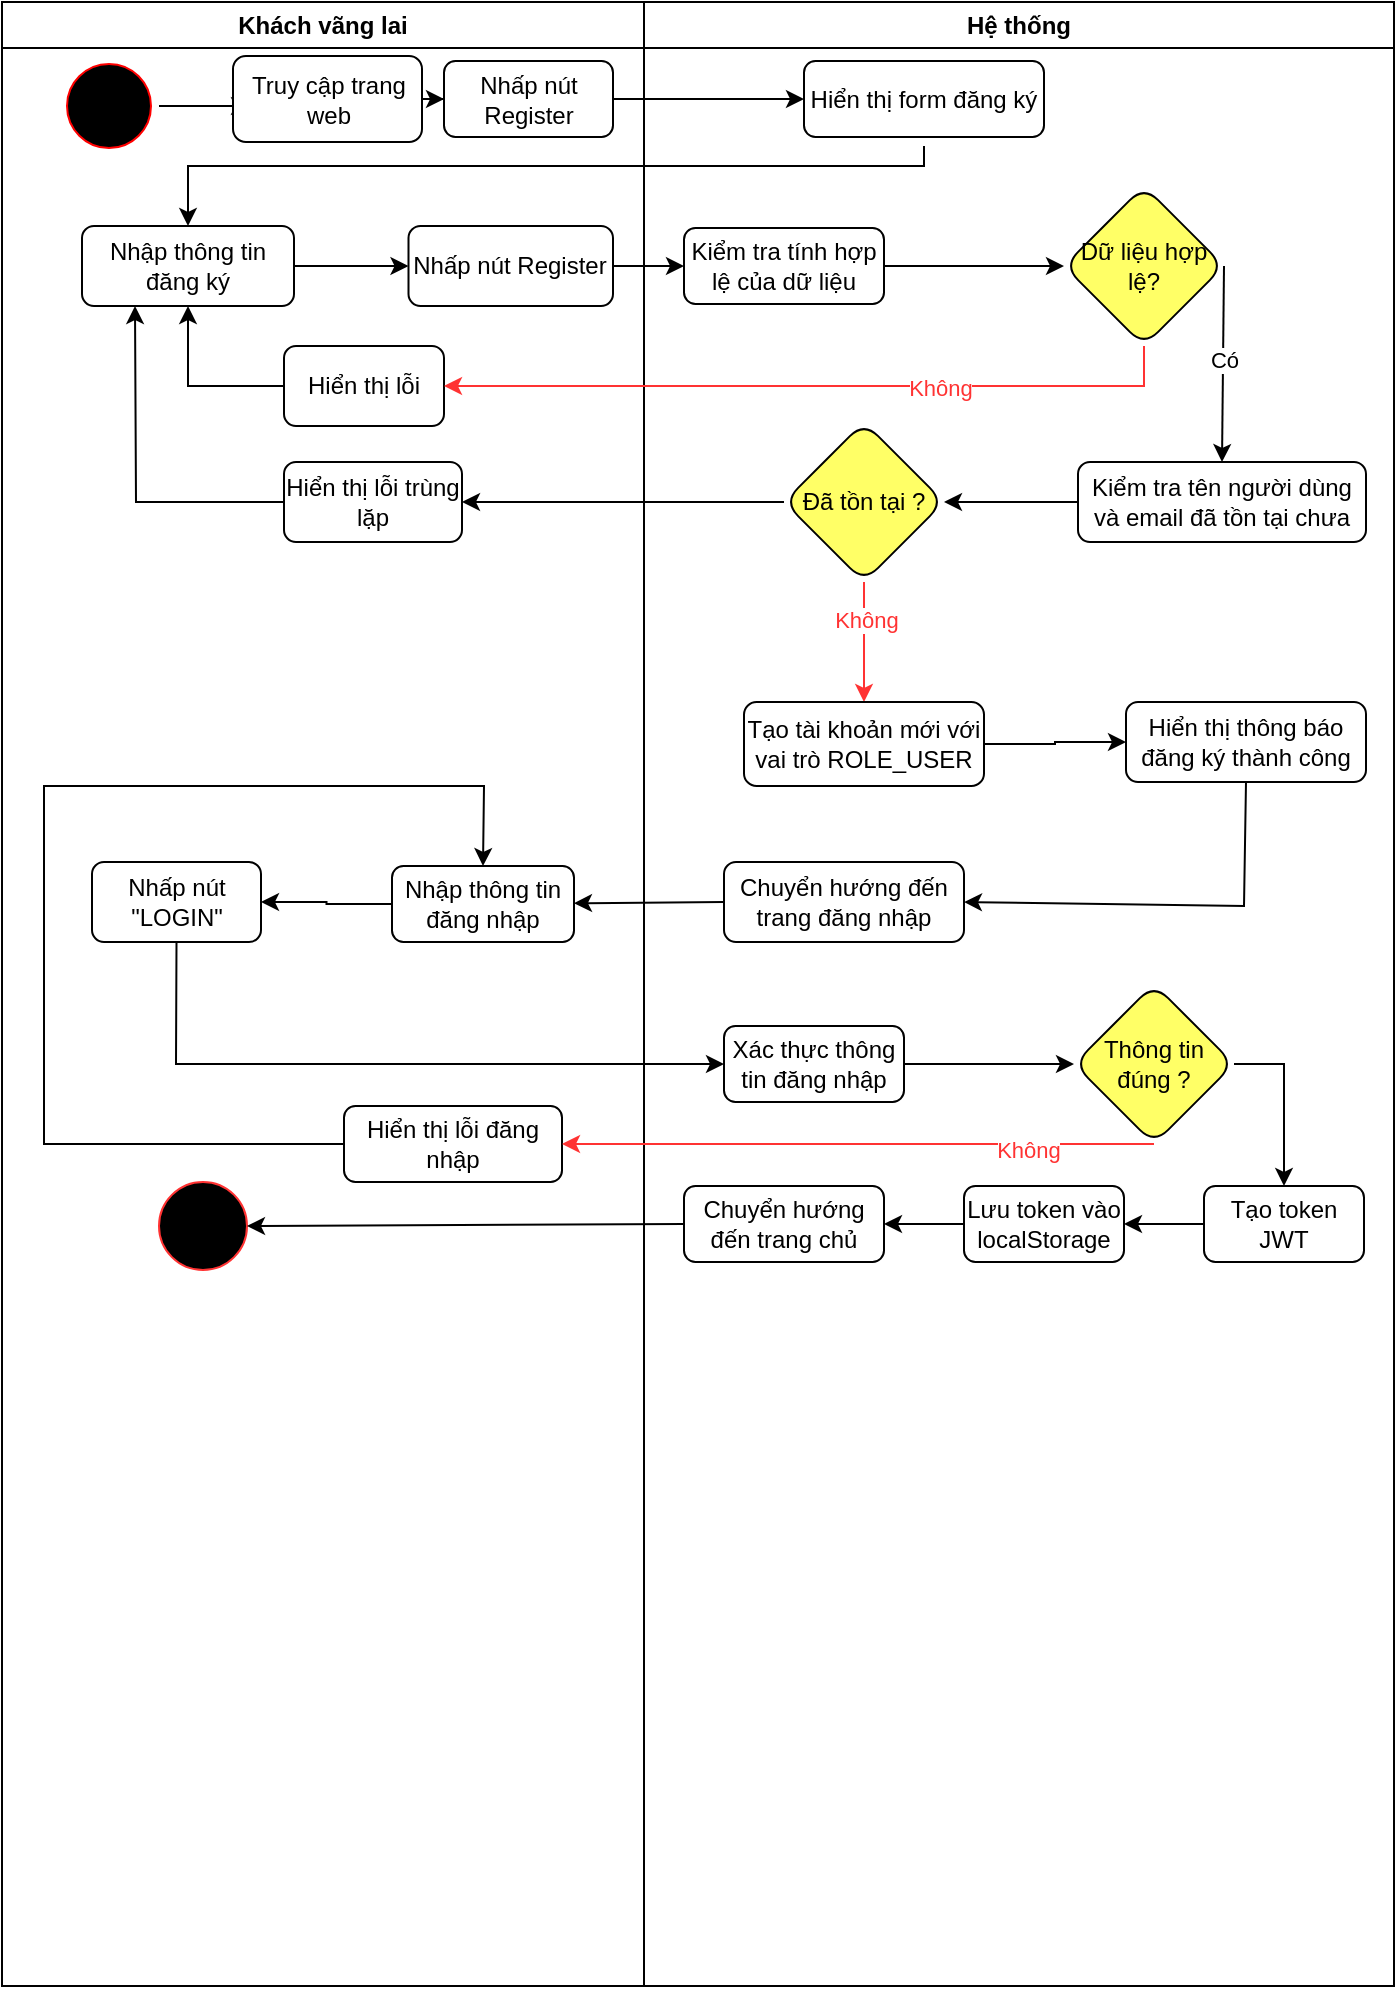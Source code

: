 <mxfile version="26.2.13">
  <diagram name="Page-1" id="e7e014a7-5840-1c2e-5031-d8a46d1fe8dd">
    <mxGraphModel dx="2080" dy="844" grid="1" gridSize="10" guides="1" tooltips="1" connect="1" arrows="1" fold="1" page="1" pageScale="1" pageWidth="1169" pageHeight="826" background="none" math="0" shadow="0">
      <root>
        <mxCell id="0" />
        <mxCell id="1" parent="0" />
        <mxCell id="UVNxHXpTc3Y-ItivbAYO-97" value="Khách vãng lai" style="swimlane;whiteSpace=wrap" vertex="1" parent="1">
          <mxGeometry x="449" y="138" width="321" height="992" as="geometry" />
        </mxCell>
        <mxCell id="UVNxHXpTc3Y-ItivbAYO-98" value="" style="edgeStyle=orthogonalEdgeStyle;rounded=0;orthogonalLoop=1;jettySize=auto;html=1;" edge="1" parent="UVNxHXpTc3Y-ItivbAYO-97" source="UVNxHXpTc3Y-ItivbAYO-99">
          <mxGeometry relative="1" as="geometry">
            <mxPoint x="123.5" y="52" as="targetPoint" />
          </mxGeometry>
        </mxCell>
        <mxCell id="UVNxHXpTc3Y-ItivbAYO-99" value="" style="ellipse;shape=startState;fillColor=#000000;strokeColor=#ff0000;" vertex="1" parent="UVNxHXpTc3Y-ItivbAYO-97">
          <mxGeometry x="28.5" y="27" width="50" height="50" as="geometry" />
        </mxCell>
        <mxCell id="UVNxHXpTc3Y-ItivbAYO-100" value="" style="edgeStyle=orthogonalEdgeStyle;rounded=0;orthogonalLoop=1;jettySize=auto;html=1;" edge="1" parent="UVNxHXpTc3Y-ItivbAYO-97" source="UVNxHXpTc3Y-ItivbAYO-101" target="UVNxHXpTc3Y-ItivbAYO-102">
          <mxGeometry relative="1" as="geometry" />
        </mxCell>
        <mxCell id="UVNxHXpTc3Y-ItivbAYO-101" value="Truy cập trang web" style="rounded=1;whiteSpace=wrap;html=1;" vertex="1" parent="UVNxHXpTc3Y-ItivbAYO-97">
          <mxGeometry x="115.5" y="27" width="94.5" height="43" as="geometry" />
        </mxCell>
        <mxCell id="UVNxHXpTc3Y-ItivbAYO-102" value="Nhấp nút Register" style="whiteSpace=wrap;html=1;rounded=1;" vertex="1" parent="UVNxHXpTc3Y-ItivbAYO-97">
          <mxGeometry x="221" y="29.5" width="84.5" height="38" as="geometry" />
        </mxCell>
        <mxCell id="UVNxHXpTc3Y-ItivbAYO-103" value="" style="edgeStyle=orthogonalEdgeStyle;rounded=0;orthogonalLoop=1;jettySize=auto;html=1;" edge="1" parent="UVNxHXpTc3Y-ItivbAYO-97" source="UVNxHXpTc3Y-ItivbAYO-104" target="UVNxHXpTc3Y-ItivbAYO-105">
          <mxGeometry relative="1" as="geometry" />
        </mxCell>
        <mxCell id="UVNxHXpTc3Y-ItivbAYO-104" value="Nhập thông tin đăng ký" style="rounded=1;whiteSpace=wrap;html=1;" vertex="1" parent="UVNxHXpTc3Y-ItivbAYO-97">
          <mxGeometry x="40" y="112" width="106" height="40" as="geometry" />
        </mxCell>
        <mxCell id="UVNxHXpTc3Y-ItivbAYO-105" value="Nhấp nút Register" style="rounded=1;whiteSpace=wrap;html=1;" vertex="1" parent="UVNxHXpTc3Y-ItivbAYO-97">
          <mxGeometry x="203.25" y="112" width="102.25" height="40" as="geometry" />
        </mxCell>
        <mxCell id="UVNxHXpTc3Y-ItivbAYO-106" value="Hiển thị lỗi" style="rounded=1;whiteSpace=wrap;html=1;" vertex="1" parent="UVNxHXpTc3Y-ItivbAYO-97">
          <mxGeometry x="141" y="172" width="80" height="40" as="geometry" />
        </mxCell>
        <mxCell id="UVNxHXpTc3Y-ItivbAYO-107" value="" style="endArrow=classic;html=1;rounded=0;entryX=0.5;entryY=1;entryDx=0;entryDy=0;exitX=0;exitY=0.5;exitDx=0;exitDy=0;" edge="1" parent="UVNxHXpTc3Y-ItivbAYO-97" source="UVNxHXpTc3Y-ItivbAYO-106" target="UVNxHXpTc3Y-ItivbAYO-104">
          <mxGeometry width="50" height="50" relative="1" as="geometry">
            <mxPoint x="41" y="272" as="sourcePoint" />
            <mxPoint x="91" y="222" as="targetPoint" />
            <Array as="points">
              <mxPoint x="93" y="192" />
            </Array>
          </mxGeometry>
        </mxCell>
        <mxCell id="UVNxHXpTc3Y-ItivbAYO-108" value="Hiển thị lỗi trùng lặp" style="whiteSpace=wrap;html=1;rounded=1;" vertex="1" parent="UVNxHXpTc3Y-ItivbAYO-97">
          <mxGeometry x="141" y="230" width="89" height="40" as="geometry" />
        </mxCell>
        <mxCell id="UVNxHXpTc3Y-ItivbAYO-109" value="" style="endArrow=classic;html=1;rounded=0;entryX=0.25;entryY=1;entryDx=0;entryDy=0;exitX=0;exitY=0.5;exitDx=0;exitDy=0;" edge="1" parent="UVNxHXpTc3Y-ItivbAYO-97" source="UVNxHXpTc3Y-ItivbAYO-108" target="UVNxHXpTc3Y-ItivbAYO-104">
          <mxGeometry width="50" height="50" relative="1" as="geometry">
            <mxPoint x="301" y="282" as="sourcePoint" />
            <mxPoint x="351" y="232" as="targetPoint" />
            <Array as="points">
              <mxPoint x="67" y="250" />
            </Array>
          </mxGeometry>
        </mxCell>
        <mxCell id="UVNxHXpTc3Y-ItivbAYO-110" value="" style="edgeStyle=orthogonalEdgeStyle;rounded=0;orthogonalLoop=1;jettySize=auto;html=1;" edge="1" parent="UVNxHXpTc3Y-ItivbAYO-97" source="UVNxHXpTc3Y-ItivbAYO-111" target="UVNxHXpTc3Y-ItivbAYO-112">
          <mxGeometry relative="1" as="geometry" />
        </mxCell>
        <mxCell id="UVNxHXpTc3Y-ItivbAYO-111" value="Nhập thông tin đăng nhập" style="rounded=1;whiteSpace=wrap;html=1;" vertex="1" parent="UVNxHXpTc3Y-ItivbAYO-97">
          <mxGeometry x="195" y="432" width="91" height="38" as="geometry" />
        </mxCell>
        <mxCell id="UVNxHXpTc3Y-ItivbAYO-112" value="Nhấp nút &quot;LOGIN&quot;" style="whiteSpace=wrap;html=1;rounded=1;" vertex="1" parent="UVNxHXpTc3Y-ItivbAYO-97">
          <mxGeometry x="45" y="430" width="84.5" height="40" as="geometry" />
        </mxCell>
        <mxCell id="UVNxHXpTc3Y-ItivbAYO-113" value="Hiển thị lỗi đăng nhập" style="rounded=1;whiteSpace=wrap;html=1;" vertex="1" parent="UVNxHXpTc3Y-ItivbAYO-97">
          <mxGeometry x="171" y="552" width="109" height="38" as="geometry" />
        </mxCell>
        <mxCell id="UVNxHXpTc3Y-ItivbAYO-114" value="" style="endArrow=classic;html=1;rounded=0;exitX=0;exitY=0.5;exitDx=0;exitDy=0;entryX=0.5;entryY=0;entryDx=0;entryDy=0;" edge="1" parent="UVNxHXpTc3Y-ItivbAYO-97" source="UVNxHXpTc3Y-ItivbAYO-113" target="UVNxHXpTc3Y-ItivbAYO-111">
          <mxGeometry width="50" height="50" relative="1" as="geometry">
            <mxPoint x="131" y="572" as="sourcePoint" />
            <mxPoint x="181" y="522" as="targetPoint" />
            <Array as="points">
              <mxPoint x="21" y="571" />
              <mxPoint x="21" y="392" />
              <mxPoint x="241" y="392" />
            </Array>
          </mxGeometry>
        </mxCell>
        <mxCell id="UVNxHXpTc3Y-ItivbAYO-115" value="" style="ellipse;whiteSpace=wrap;html=1;aspect=fixed;fillColor=#000000;strokeColor=#FF3333;" vertex="1" parent="UVNxHXpTc3Y-ItivbAYO-97">
          <mxGeometry x="78.5" y="590" width="44" height="44" as="geometry" />
        </mxCell>
        <mxCell id="UVNxHXpTc3Y-ItivbAYO-116" value="Hệ thống" style="swimlane;whiteSpace=wrap;fontColor=#000000;" vertex="1" parent="1">
          <mxGeometry x="770" y="138" width="375" height="992" as="geometry" />
        </mxCell>
        <mxCell id="UVNxHXpTc3Y-ItivbAYO-117" value="Hiển thị form đăng ký" style="whiteSpace=wrap;html=1;rounded=1;" vertex="1" parent="UVNxHXpTc3Y-ItivbAYO-116">
          <mxGeometry x="80" y="29.5" width="120" height="38" as="geometry" />
        </mxCell>
        <mxCell id="UVNxHXpTc3Y-ItivbAYO-118" value="" style="edgeStyle=orthogonalEdgeStyle;rounded=0;orthogonalLoop=1;jettySize=auto;html=1;" edge="1" parent="UVNxHXpTc3Y-ItivbAYO-116" source="UVNxHXpTc3Y-ItivbAYO-119" target="UVNxHXpTc3Y-ItivbAYO-120">
          <mxGeometry relative="1" as="geometry" />
        </mxCell>
        <mxCell id="UVNxHXpTc3Y-ItivbAYO-119" value="Kiểm tra tính hợp lệ của dữ liệu" style="rounded=1;whiteSpace=wrap;html=1;" vertex="1" parent="UVNxHXpTc3Y-ItivbAYO-116">
          <mxGeometry x="20" y="113" width="100" height="38" as="geometry" />
        </mxCell>
        <mxCell id="UVNxHXpTc3Y-ItivbAYO-120" value="Dữ liệu hợp lệ?" style="rhombus;whiteSpace=wrap;html=1;rounded=1;fillColor=#FFFF66;" vertex="1" parent="UVNxHXpTc3Y-ItivbAYO-116">
          <mxGeometry x="210" y="92" width="80" height="80" as="geometry" />
        </mxCell>
        <mxCell id="UVNxHXpTc3Y-ItivbAYO-121" value="" style="edgeStyle=orthogonalEdgeStyle;rounded=0;orthogonalLoop=1;jettySize=auto;html=1;" edge="1" parent="UVNxHXpTc3Y-ItivbAYO-116" source="UVNxHXpTc3Y-ItivbAYO-122" target="UVNxHXpTc3Y-ItivbAYO-127">
          <mxGeometry relative="1" as="geometry" />
        </mxCell>
        <mxCell id="UVNxHXpTc3Y-ItivbAYO-122" value="Kiểm tra tên người dùng và email đã tồn tại chưa" style="rounded=1;whiteSpace=wrap;html=1;" vertex="1" parent="UVNxHXpTc3Y-ItivbAYO-116">
          <mxGeometry x="217" y="230" width="144" height="40" as="geometry" />
        </mxCell>
        <mxCell id="UVNxHXpTc3Y-ItivbAYO-123" value="" style="endArrow=classic;html=1;rounded=0;exitX=1;exitY=0.5;exitDx=0;exitDy=0;entryX=0.5;entryY=0;entryDx=0;entryDy=0;" edge="1" parent="UVNxHXpTc3Y-ItivbAYO-116" source="UVNxHXpTc3Y-ItivbAYO-120" target="UVNxHXpTc3Y-ItivbAYO-122">
          <mxGeometry width="50" height="50" relative="1" as="geometry">
            <mxPoint x="120" y="262" as="sourcePoint" />
            <mxPoint x="170" y="212" as="targetPoint" />
          </mxGeometry>
        </mxCell>
        <mxCell id="UVNxHXpTc3Y-ItivbAYO-124" value="Có" style="edgeLabel;html=1;align=center;verticalAlign=middle;resizable=0;points=[];" vertex="1" connectable="0" parent="UVNxHXpTc3Y-ItivbAYO-123">
          <mxGeometry x="-0.045" relative="1" as="geometry">
            <mxPoint as="offset" />
          </mxGeometry>
        </mxCell>
        <mxCell id="UVNxHXpTc3Y-ItivbAYO-125" value="" style="edgeStyle=orthogonalEdgeStyle;rounded=0;orthogonalLoop=1;jettySize=auto;html=1;strokeColor=#FF3333;" edge="1" parent="UVNxHXpTc3Y-ItivbAYO-116" source="UVNxHXpTc3Y-ItivbAYO-127" target="UVNxHXpTc3Y-ItivbAYO-129">
          <mxGeometry relative="1" as="geometry" />
        </mxCell>
        <mxCell id="UVNxHXpTc3Y-ItivbAYO-126" value="&lt;font style=&quot;color: rgb(255, 51, 51);&quot;&gt;Không&lt;/font&gt;" style="edgeLabel;html=1;align=center;verticalAlign=middle;resizable=0;points=[];" vertex="1" connectable="0" parent="UVNxHXpTc3Y-ItivbAYO-125">
          <mxGeometry x="-0.373" y="1" relative="1" as="geometry">
            <mxPoint as="offset" />
          </mxGeometry>
        </mxCell>
        <mxCell id="UVNxHXpTc3Y-ItivbAYO-127" value="Đã tồn tại ?" style="rhombus;whiteSpace=wrap;html=1;rounded=1;fillColor=#FFFF66;" vertex="1" parent="UVNxHXpTc3Y-ItivbAYO-116">
          <mxGeometry x="70" y="210" width="80" height="80" as="geometry" />
        </mxCell>
        <mxCell id="UVNxHXpTc3Y-ItivbAYO-128" value="" style="edgeStyle=orthogonalEdgeStyle;rounded=0;orthogonalLoop=1;jettySize=auto;html=1;" edge="1" parent="UVNxHXpTc3Y-ItivbAYO-116" source="UVNxHXpTc3Y-ItivbAYO-129" target="UVNxHXpTc3Y-ItivbAYO-130">
          <mxGeometry relative="1" as="geometry" />
        </mxCell>
        <mxCell id="UVNxHXpTc3Y-ItivbAYO-129" value="Tạo tài khoản mới với vai trò ROLE_USER" style="whiteSpace=wrap;html=1;rounded=1;" vertex="1" parent="UVNxHXpTc3Y-ItivbAYO-116">
          <mxGeometry x="50" y="350" width="120" height="42" as="geometry" />
        </mxCell>
        <mxCell id="UVNxHXpTc3Y-ItivbAYO-130" value="Hiển thị thông báo đăng ký thành công" style="whiteSpace=wrap;html=1;rounded=1;" vertex="1" parent="UVNxHXpTc3Y-ItivbAYO-116">
          <mxGeometry x="241" y="350" width="120" height="40" as="geometry" />
        </mxCell>
        <mxCell id="UVNxHXpTc3Y-ItivbAYO-131" value="Chuyển hướng đến trang đăng nhập" style="rounded=1;whiteSpace=wrap;html=1;" vertex="1" parent="UVNxHXpTc3Y-ItivbAYO-116">
          <mxGeometry x="40" y="430" width="120" height="40" as="geometry" />
        </mxCell>
        <mxCell id="UVNxHXpTc3Y-ItivbAYO-132" value="" style="endArrow=classic;html=1;rounded=0;exitX=0.5;exitY=1;exitDx=0;exitDy=0;entryX=1;entryY=0.5;entryDx=0;entryDy=0;" edge="1" parent="UVNxHXpTc3Y-ItivbAYO-116" source="UVNxHXpTc3Y-ItivbAYO-130" target="UVNxHXpTc3Y-ItivbAYO-131">
          <mxGeometry width="50" height="50" relative="1" as="geometry">
            <mxPoint x="110" y="282" as="sourcePoint" />
            <mxPoint x="160" y="232" as="targetPoint" />
            <Array as="points">
              <mxPoint x="300" y="452" />
            </Array>
          </mxGeometry>
        </mxCell>
        <mxCell id="UVNxHXpTc3Y-ItivbAYO-133" value="" style="edgeStyle=orthogonalEdgeStyle;rounded=0;orthogonalLoop=1;jettySize=auto;html=1;" edge="1" parent="UVNxHXpTc3Y-ItivbAYO-116" source="UVNxHXpTc3Y-ItivbAYO-134" target="UVNxHXpTc3Y-ItivbAYO-135">
          <mxGeometry relative="1" as="geometry" />
        </mxCell>
        <mxCell id="UVNxHXpTc3Y-ItivbAYO-134" value="Xác thực thông tin đăng nhập" style="rounded=1;whiteSpace=wrap;html=1;" vertex="1" parent="UVNxHXpTc3Y-ItivbAYO-116">
          <mxGeometry x="40" y="512" width="90" height="38" as="geometry" />
        </mxCell>
        <mxCell id="UVNxHXpTc3Y-ItivbAYO-135" value="Thông tin đúng ?" style="rhombus;whiteSpace=wrap;html=1;rounded=1;fillColor=#FFFF66;" vertex="1" parent="UVNxHXpTc3Y-ItivbAYO-116">
          <mxGeometry x="215" y="491" width="80" height="80" as="geometry" />
        </mxCell>
        <mxCell id="UVNxHXpTc3Y-ItivbAYO-136" value="Tạo token JWT" style="rounded=1;whiteSpace=wrap;html=1;" vertex="1" parent="UVNxHXpTc3Y-ItivbAYO-116">
          <mxGeometry x="280" y="592" width="80" height="38" as="geometry" />
        </mxCell>
        <mxCell id="UVNxHXpTc3Y-ItivbAYO-137" value="" style="endArrow=classic;html=1;rounded=0;exitX=1;exitY=0.5;exitDx=0;exitDy=0;entryX=0.5;entryY=0;entryDx=0;entryDy=0;" edge="1" parent="UVNxHXpTc3Y-ItivbAYO-116" source="UVNxHXpTc3Y-ItivbAYO-135" target="UVNxHXpTc3Y-ItivbAYO-136">
          <mxGeometry width="50" height="50" relative="1" as="geometry">
            <mxPoint x="160" y="572" as="sourcePoint" />
            <mxPoint x="210" y="522" as="targetPoint" />
            <Array as="points">
              <mxPoint x="320" y="531" />
            </Array>
          </mxGeometry>
        </mxCell>
        <mxCell id="UVNxHXpTc3Y-ItivbAYO-138" value="" style="edgeStyle=orthogonalEdgeStyle;rounded=0;orthogonalLoop=1;jettySize=auto;html=1;" edge="1" parent="UVNxHXpTc3Y-ItivbAYO-116" source="UVNxHXpTc3Y-ItivbAYO-139" target="UVNxHXpTc3Y-ItivbAYO-140">
          <mxGeometry relative="1" as="geometry" />
        </mxCell>
        <mxCell id="UVNxHXpTc3Y-ItivbAYO-139" value="Lưu token vào localStorage" style="rounded=1;whiteSpace=wrap;html=1;" vertex="1" parent="UVNxHXpTc3Y-ItivbAYO-116">
          <mxGeometry x="160" y="592" width="80" height="38" as="geometry" />
        </mxCell>
        <mxCell id="UVNxHXpTc3Y-ItivbAYO-140" value="Chuyển hướng đến trang chủ" style="rounded=1;whiteSpace=wrap;html=1;" vertex="1" parent="UVNxHXpTc3Y-ItivbAYO-116">
          <mxGeometry x="20" y="592" width="100" height="38" as="geometry" />
        </mxCell>
        <mxCell id="UVNxHXpTc3Y-ItivbAYO-141" value="" style="endArrow=classic;html=1;rounded=0;exitX=0;exitY=0.5;exitDx=0;exitDy=0;entryX=1;entryY=0.5;entryDx=0;entryDy=0;" edge="1" parent="UVNxHXpTc3Y-ItivbAYO-116" source="UVNxHXpTc3Y-ItivbAYO-136" target="UVNxHXpTc3Y-ItivbAYO-139">
          <mxGeometry width="50" height="50" relative="1" as="geometry">
            <mxPoint x="160" y="572" as="sourcePoint" />
            <mxPoint x="210" y="522" as="targetPoint" />
          </mxGeometry>
        </mxCell>
        <mxCell id="UVNxHXpTc3Y-ItivbAYO-142" value="" style="edgeStyle=orthogonalEdgeStyle;rounded=0;orthogonalLoop=1;jettySize=auto;html=1;" edge="1" parent="1" source="UVNxHXpTc3Y-ItivbAYO-102" target="UVNxHXpTc3Y-ItivbAYO-117">
          <mxGeometry relative="1" as="geometry">
            <Array as="points">
              <mxPoint x="760" y="186" />
              <mxPoint x="760" y="186" />
            </Array>
          </mxGeometry>
        </mxCell>
        <mxCell id="UVNxHXpTc3Y-ItivbAYO-143" value="" style="endArrow=classic;html=1;rounded=0;entryX=0.5;entryY=0;entryDx=0;entryDy=0;" edge="1" parent="1" target="UVNxHXpTc3Y-ItivbAYO-104">
          <mxGeometry width="50" height="50" relative="1" as="geometry">
            <mxPoint x="910" y="210" as="sourcePoint" />
            <mxPoint x="740" y="270" as="targetPoint" />
            <Array as="points">
              <mxPoint x="910" y="220" />
              <mxPoint x="542" y="220" />
            </Array>
          </mxGeometry>
        </mxCell>
        <mxCell id="UVNxHXpTc3Y-ItivbAYO-144" value="" style="edgeStyle=orthogonalEdgeStyle;rounded=0;orthogonalLoop=1;jettySize=auto;html=1;" edge="1" parent="1" source="UVNxHXpTc3Y-ItivbAYO-105" target="UVNxHXpTc3Y-ItivbAYO-119">
          <mxGeometry relative="1" as="geometry" />
        </mxCell>
        <mxCell id="UVNxHXpTc3Y-ItivbAYO-145" value="" style="endArrow=classic;html=1;rounded=0;entryX=1;entryY=0.5;entryDx=0;entryDy=0;exitX=0.5;exitY=1;exitDx=0;exitDy=0;strokeColor=#FF3333;" edge="1" parent="1" source="UVNxHXpTc3Y-ItivbAYO-120" target="UVNxHXpTc3Y-ItivbAYO-106">
          <mxGeometry width="50" height="50" relative="1" as="geometry">
            <mxPoint x="840" y="410" as="sourcePoint" />
            <mxPoint x="890" y="360" as="targetPoint" />
            <Array as="points">
              <mxPoint x="1020" y="330" />
            </Array>
          </mxGeometry>
        </mxCell>
        <mxCell id="UVNxHXpTc3Y-ItivbAYO-146" value="&lt;font style=&quot;color: rgb(255, 51, 51);&quot;&gt;Không&lt;/font&gt;" style="edgeLabel;html=1;align=center;verticalAlign=middle;resizable=0;points=[];" vertex="1" connectable="0" parent="UVNxHXpTc3Y-ItivbAYO-145">
          <mxGeometry x="-0.34" y="1" relative="1" as="geometry">
            <mxPoint as="offset" />
          </mxGeometry>
        </mxCell>
        <mxCell id="UVNxHXpTc3Y-ItivbAYO-147" value="" style="edgeStyle=orthogonalEdgeStyle;rounded=0;orthogonalLoop=1;jettySize=auto;html=1;" edge="1" parent="1" source="UVNxHXpTc3Y-ItivbAYO-127" target="UVNxHXpTc3Y-ItivbAYO-108">
          <mxGeometry relative="1" as="geometry" />
        </mxCell>
        <mxCell id="UVNxHXpTc3Y-ItivbAYO-148" value="" style="endArrow=classic;html=1;rounded=0;exitX=0;exitY=0.5;exitDx=0;exitDy=0;" edge="1" parent="1" source="UVNxHXpTc3Y-ItivbAYO-131" target="UVNxHXpTc3Y-ItivbAYO-111">
          <mxGeometry width="50" height="50" relative="1" as="geometry">
            <mxPoint x="700" y="420" as="sourcePoint" />
            <mxPoint x="650" y="588" as="targetPoint" />
          </mxGeometry>
        </mxCell>
        <mxCell id="UVNxHXpTc3Y-ItivbAYO-149" value="" style="endArrow=classic;html=1;rounded=0;entryX=0;entryY=0.5;entryDx=0;entryDy=0;exitX=0.5;exitY=1;exitDx=0;exitDy=0;" edge="1" parent="1" source="UVNxHXpTc3Y-ItivbAYO-112" target="UVNxHXpTc3Y-ItivbAYO-134">
          <mxGeometry width="50" height="50" relative="1" as="geometry">
            <mxPoint x="750" y="530" as="sourcePoint" />
            <mxPoint x="800" y="480" as="targetPoint" />
            <Array as="points">
              <mxPoint x="536" y="669" />
            </Array>
          </mxGeometry>
        </mxCell>
        <mxCell id="UVNxHXpTc3Y-ItivbAYO-150" value="" style="endArrow=classic;html=1;rounded=0;exitX=0.5;exitY=1;exitDx=0;exitDy=0;entryX=1;entryY=0.5;entryDx=0;entryDy=0;strokeColor=#FF3333;" edge="1" parent="1" source="UVNxHXpTc3Y-ItivbAYO-135" target="UVNxHXpTc3Y-ItivbAYO-113">
          <mxGeometry width="50" height="50" relative="1" as="geometry">
            <mxPoint x="730" y="710" as="sourcePoint" />
            <mxPoint x="730" y="830" as="targetPoint" />
          </mxGeometry>
        </mxCell>
        <mxCell id="UVNxHXpTc3Y-ItivbAYO-151" value="&lt;font style=&quot;color: rgb(255, 51, 51);&quot;&gt;Không&lt;/font&gt;" style="edgeLabel;html=1;align=center;verticalAlign=middle;resizable=0;points=[];" vertex="1" connectable="0" parent="UVNxHXpTc3Y-ItivbAYO-150">
          <mxGeometry x="-0.576" y="3" relative="1" as="geometry">
            <mxPoint as="offset" />
          </mxGeometry>
        </mxCell>
        <mxCell id="UVNxHXpTc3Y-ItivbAYO-152" value="" style="endArrow=classic;html=1;rounded=0;exitX=0;exitY=0.5;exitDx=0;exitDy=0;entryX=1;entryY=0.5;entryDx=0;entryDy=0;" edge="1" parent="1" source="UVNxHXpTc3Y-ItivbAYO-140" target="UVNxHXpTc3Y-ItivbAYO-115">
          <mxGeometry width="50" height="50" relative="1" as="geometry">
            <mxPoint x="980" y="680" as="sourcePoint" />
            <mxPoint x="1030" y="630" as="targetPoint" />
          </mxGeometry>
        </mxCell>
      </root>
    </mxGraphModel>
  </diagram>
</mxfile>
